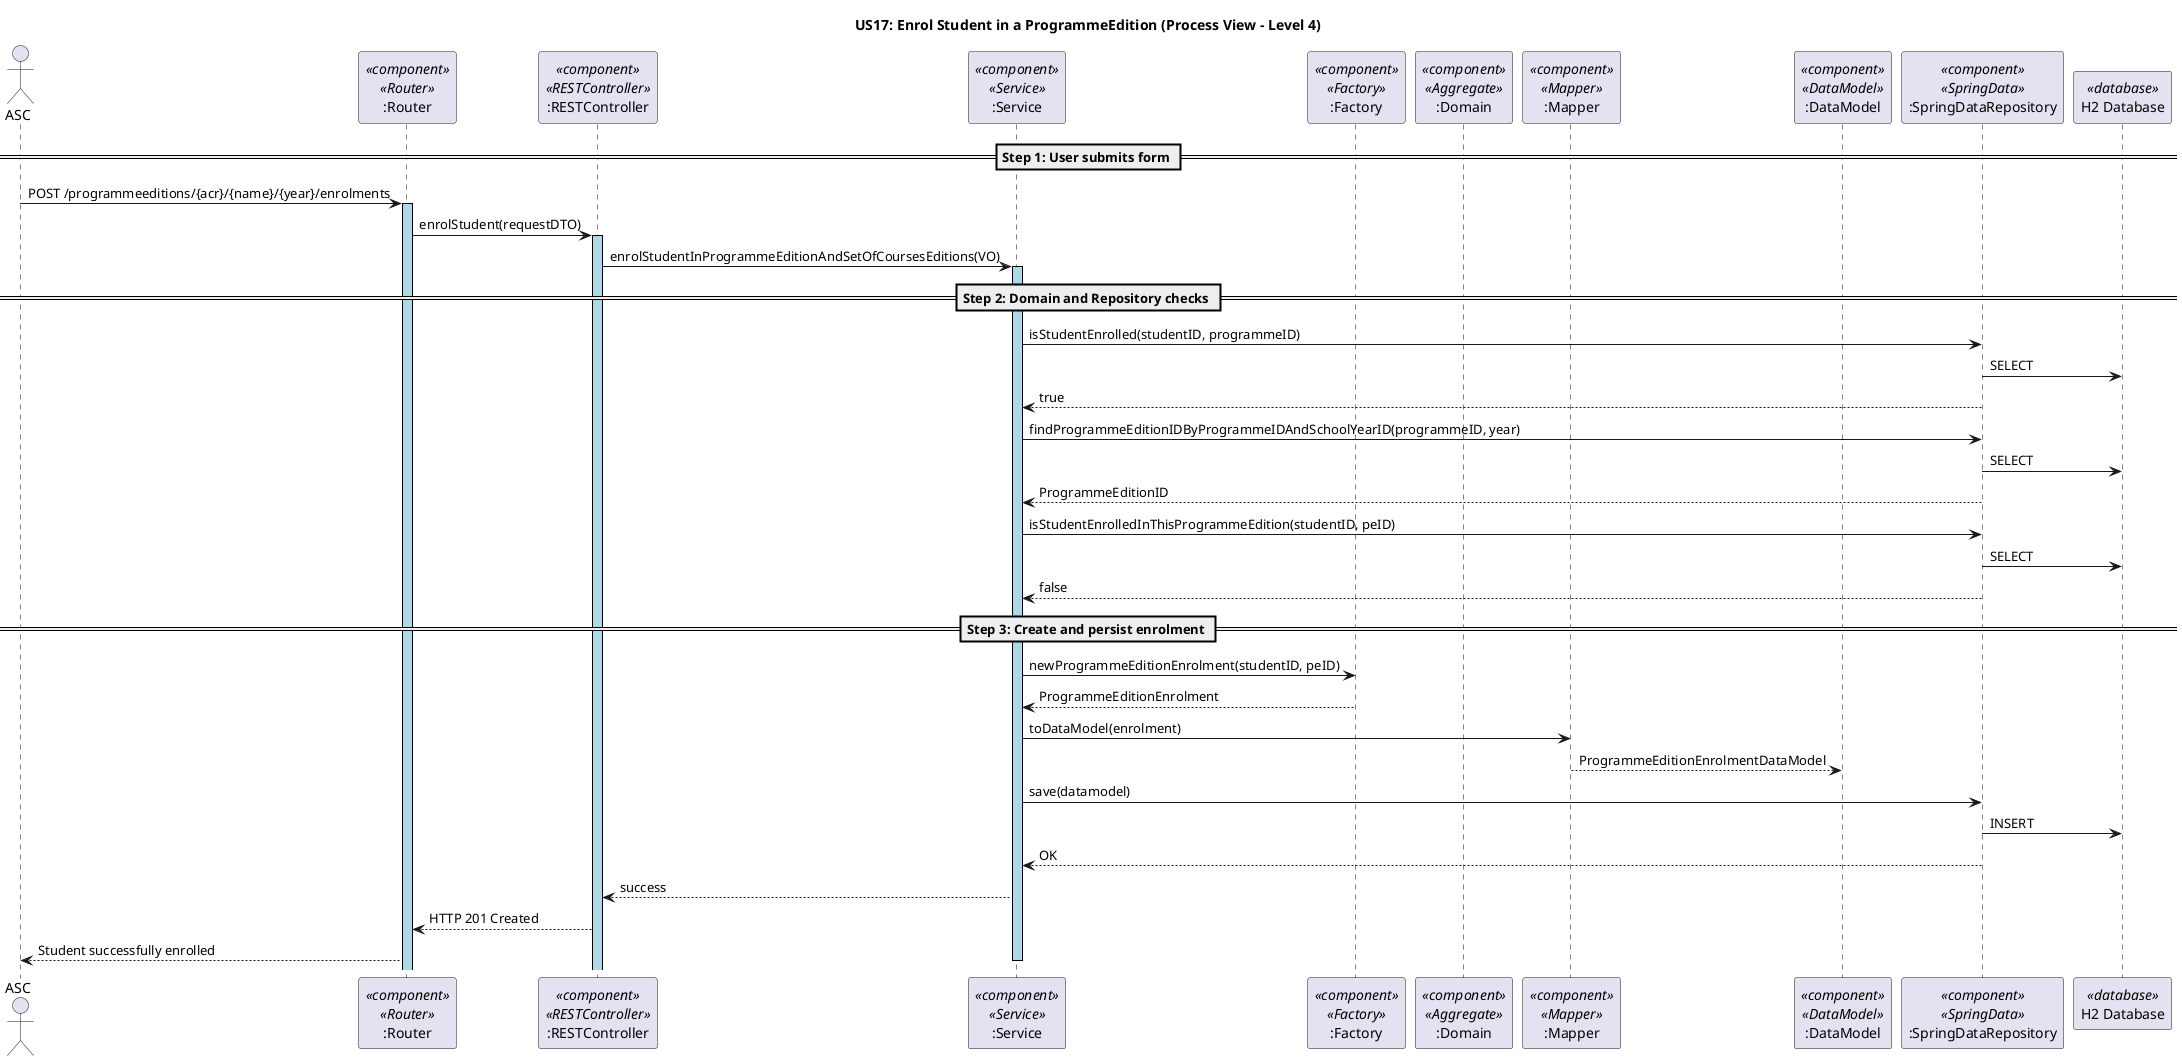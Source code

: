 @startuml

' US17 - Enrol a Student in a ProgrammeEdition
' Process View - Level 4 (Technical Backend Architecture)

skinparam componentStyle uml2
skinparam sequence {
    LifeLineBorderColor black
    LifeLineBackgroundColor LightBlue
}

title US17: Enrol Student in a ProgrammeEdition (Process View – Level 4)

actor ASC
participant ":Router" as router <<component>> <<Router>>
participant ":RESTController" as restController <<component>> <<RESTController>>
participant ":Service" as service <<component>> <<Service>>
participant ":Factory" as factory <<component>> <<Factory>>
participant ":Domain" as domain <<component>> <<Aggregate>>
participant ":Mapper" as mapper <<component>> <<Mapper>>
participant ":DataModel" as datamodel <<component>> <<DataModel>>
participant ":SpringDataRepository" as repo <<component>> <<SpringData>>
participant "H2 Database" as db <<database>>

== Step 1: User submits form ==
ASC -> router: POST /programmeeditions/{acr}/{name}/{year}/enrolments
activate router

router -> restController: enrolStudent(requestDTO)
activate restController

restController -> service: enrolStudentInProgrammeEditionAndSetOfCoursesEditions(VO)
activate service

== Step 2: Domain and Repository checks ==
service -> repo: isStudentEnrolled(studentID, programmeID)
repo -> db: SELECT
repo --> service: true

service -> repo: findProgrammeEditionIDByProgrammeIDAndSchoolYearID(programmeID, year)
repo -> db: SELECT
repo --> service: ProgrammeEditionID

service -> repo: isStudentEnrolledInThisProgrammeEdition(studentID, peID)
repo -> db: SELECT
repo --> service: false

== Step 3: Create and persist enrolment ==
service -> factory: newProgrammeEditionEnrolment(studentID, peID)
factory --> service: ProgrammeEditionEnrolment

service -> mapper: toDataModel(enrolment)
mapper --> datamodel: ProgrammeEditionEnrolmentDataModel

service -> repo: save(datamodel)
repo -> db: INSERT
repo --> service: OK

service --> restController: success
restController --> router: HTTP 201 Created
router --> ASC: Student successfully enrolled

deactivate service
@enduml
